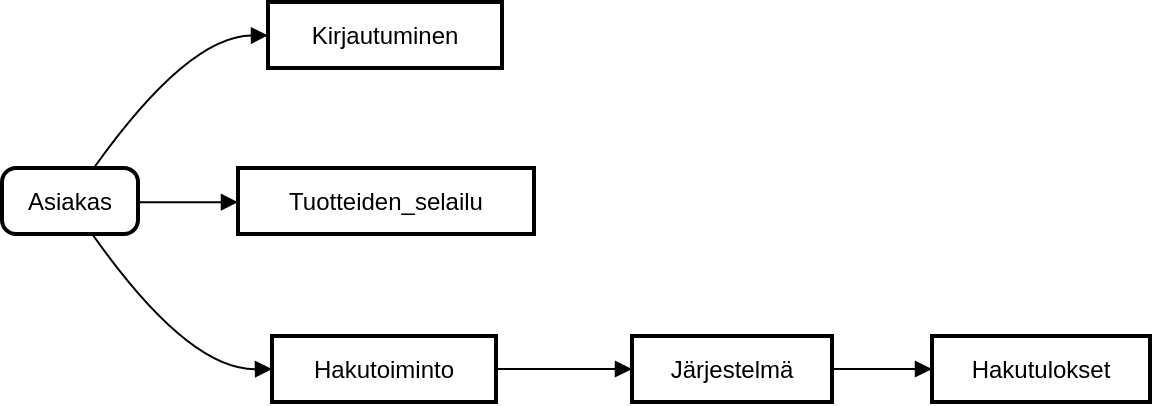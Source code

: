 <mxfile version="21.7.0" type="github">
  <diagram name="Sivu-1" id="jPSJ4dGcTL1BhnQa813D">
    <mxGraphModel>
      <root>
        <mxCell id="0" />
        <mxCell id="1" parent="0" />
        <mxCell id="2" value="Asiakas" style="rounded=1;absoluteArcSize=1;arcSize=14;whiteSpace=wrap;strokeWidth=2;" vertex="1" parent="1">
          <mxGeometry y="83" width="68" height="33" as="geometry" />
        </mxCell>
        <mxCell id="3" value="Kirjautuminen" style="whiteSpace=wrap;strokeWidth=2;" vertex="1" parent="1">
          <mxGeometry x="133" width="117" height="33" as="geometry" />
        </mxCell>
        <mxCell id="4" value="Tuotteiden_selailu" style="whiteSpace=wrap;strokeWidth=2;" vertex="1" parent="1">
          <mxGeometry x="118" y="83" width="148" height="33" as="geometry" />
        </mxCell>
        <mxCell id="5" value="Hakutoiminto" style="whiteSpace=wrap;strokeWidth=2;" vertex="1" parent="1">
          <mxGeometry x="135" y="167" width="112" height="33" as="geometry" />
        </mxCell>
        <mxCell id="6" value="Järjestelmä" style="whiteSpace=wrap;strokeWidth=2;" vertex="1" parent="1">
          <mxGeometry x="315" y="167" width="100" height="33" as="geometry" />
        </mxCell>
        <mxCell id="7" value="Hakutulokset" style="whiteSpace=wrap;strokeWidth=2;" vertex="1" parent="1">
          <mxGeometry x="465" y="167" width="109" height="33" as="geometry" />
        </mxCell>
        <mxCell id="8" value="" style="curved=1;startArrow=none;endArrow=block;exitX=0.671;exitY=0.012;entryX=0.001;entryY=0.506;" edge="1" parent="1" source="2" target="3">
          <mxGeometry relative="1" as="geometry">
            <Array as="points">
              <mxPoint x="93" y="17" />
            </Array>
          </mxGeometry>
        </mxCell>
        <mxCell id="9" value="" style="curved=1;startArrow=none;endArrow=block;exitX=0.995;exitY=0.518;entryX=-0.002;entryY=0.518;" edge="1" parent="1" source="2" target="4">
          <mxGeometry relative="1" as="geometry">
            <Array as="points" />
          </mxGeometry>
        </mxCell>
        <mxCell id="10" value="" style="curved=1;startArrow=none;endArrow=block;exitX=0.671;exitY=1.024;entryX=0.004;entryY=0.5;" edge="1" parent="1" source="2" target="5">
          <mxGeometry relative="1" as="geometry">
            <Array as="points">
              <mxPoint x="93" y="184" />
            </Array>
          </mxGeometry>
        </mxCell>
        <mxCell id="11" value="" style="curved=1;startArrow=none;endArrow=block;exitX=1.003;exitY=0.5;entryX=0.001;entryY=0.5;" edge="1" parent="1" source="5" target="6">
          <mxGeometry relative="1" as="geometry">
            <Array as="points" />
          </mxGeometry>
        </mxCell>
        <mxCell id="12" value="" style="curved=1;startArrow=none;endArrow=block;exitX=0.999;exitY=0.5;entryX=-0.001;entryY=0.5;" edge="1" parent="1" source="6" target="7">
          <mxGeometry relative="1" as="geometry">
            <Array as="points" />
          </mxGeometry>
        </mxCell>
      </root>
    </mxGraphModel>
  </diagram>
</mxfile>
